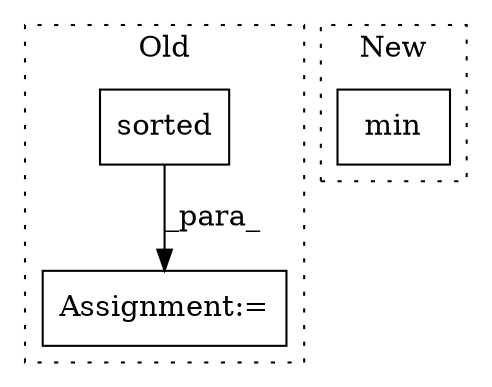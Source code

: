 digraph G {
subgraph cluster0 {
1 [label="sorted" a="32" s="3861,3903" l="7,1" shape="box"];
3 [label="Assignment:=" a="7" s="3860" l="1" shape="box"];
label = "Old";
style="dotted";
}
subgraph cluster1 {
2 [label="min" a="32" s="4040,4080" l="4,1" shape="box"];
label = "New";
style="dotted";
}
1 -> 3 [label="_para_"];
}